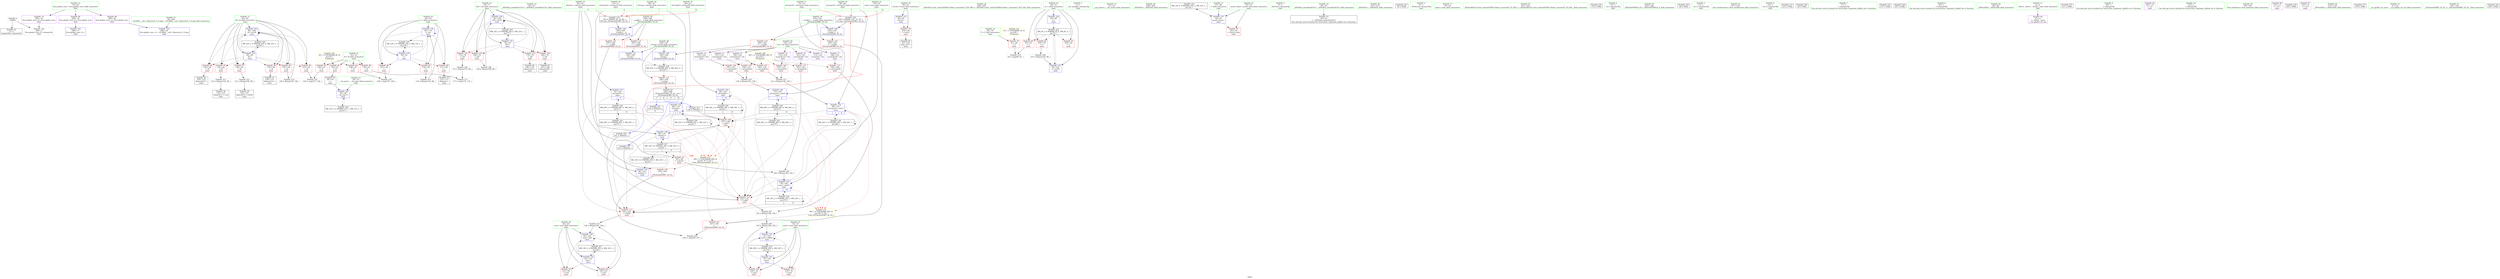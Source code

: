 digraph "SVFG" {
	label="SVFG";

	Node0x561fdb1aeb60 [shape=record,color=grey,label="{NodeID: 0\nNullPtr}"];
	Node0x561fdb1aeb60 -> Node0x561fdb1ce880[style=solid];
	Node0x561fdb1aeb60 -> Node0x561fdb1d3440[style=solid];
	Node0x561fdb1cd5f0 [shape=record,color=red,label="{NodeID: 97\n150\<--64\n\<--i6\nmain\n}"];
	Node0x561fdb1cd5f0 -> Node0x561fdb1d9480[style=solid];
	Node0x561fdb1cb980 [shape=record,color=green,label="{NodeID: 14\n25\<--26\n_ZNSt8ios_base4InitC1Ev\<--_ZNSt8ios_base4InitC1Ev_field_insensitive\n}"];
	Node0x561fdb1ce150 [shape=record,color=red,label="{NodeID: 111\n162\<--161\n\<--call26\nmain\n}"];
	Node0x561fdb1ce150 -> Node0x561fdb1d9600[style=solid];
	Node0x561fdb1cc4e0 [shape=record,color=green,label="{NodeID: 28\n66\<--67\nref.tmp\<--ref.tmp_field_insensitive\nmain\n|{|<s1>7}}"];
	Node0x561fdb1cc4e0 -> Node0x561fdb1d3c90[style=solid];
	Node0x561fdb1cc4e0:s1 -> Node0x561fdb1fe470[style=solid,color=red];
	Node0x561fdb1d8e80 [shape=record,color=grey,label="{NodeID: 208\n195 = Binary(194, 193, )\n}"];
	Node0x561fdb1d8e80 -> Node0x561fdb1d4580[style=solid];
	Node0x561fdb1d3540 [shape=record,color=blue,label="{NodeID: 125\n46\<--83\nretval\<--\nmain\n}"];
	Node0x561fdb1d3540 -> Node0x561fdb1cfe60[style=dashed];
	Node0x561fdb1cd040 [shape=record,color=green,label="{NodeID: 42\n204\<--205\n_ZStlsISt11char_traitsIcEERSt13basic_ostreamIcT_ES5_PKc\<--_ZStlsISt11char_traitsIcEERSt13basic_ostreamIcT_ES5_PKc_field_insensitive\n}"];
	Node0x561fdb1e1210 [shape=record,color=black,label="{NodeID: 222\nMR_6V_3 = PHI(MR_6V_4, MR_6V_2, )\npts\{51 \}\n}"];
	Node0x561fdb1e1210 -> Node0x561fdb1d0000[style=dashed];
	Node0x561fdb1e1210 -> Node0x561fdb1d00d0[style=dashed];
	Node0x561fdb1e1210 -> Node0x561fdb1d01a0[style=dashed];
	Node0x561fdb1e1210 -> Node0x561fdb1d4720[style=dashed];
	Node0x561fdb1d40a0 [shape=record,color=blue,label="{NodeID: 139\n62\<--164\nsum\<--add\nmain\n}"];
	Node0x561fdb1d40a0 -> Node0x561fdb1d09c0[style=dashed];
	Node0x561fdb1d40a0 -> Node0x561fdb1d0a90[style=dashed];
	Node0x561fdb1d40a0 -> Node0x561fdb1d40a0[style=dashed];
	Node0x561fdb1d40a0 -> Node0x561fdb1e2b10[style=dashed];
	Node0x561fdb1cebf0 [shape=record,color=black,label="{NodeID: 56\n134\<--133\nidxprom11\<--sub\nmain\n}"];
	Node0x561fdb1fe470 [shape=record,color=black,label="{NodeID: 319\n244 = PHI(66, 60, 70, 80, )\n0th arg _ZSt3maxIxERKT_S2_S2_ }"];
	Node0x561fdb1fe470 -> Node0x561fdb1d47f0[style=solid];
	Node0x561fdb1e5810 [shape=record,color=black,label="{NodeID: 236\nMR_36V_2 = PHI(MR_36V_3, MR_36V_1, )\npts\{81 \}\n|{|<s4>8}}"];
	Node0x561fdb1e5810 -> Node0x561fdb1cdee0[style=dashed];
	Node0x561fdb1e5810 -> Node0x561fdb1ce150[style=dashed];
	Node0x561fdb1e5810 -> Node0x561fdb1d44b0[style=dashed];
	Node0x561fdb1e5810 -> Node0x561fdb1e5810[style=dashed];
	Node0x561fdb1e5810:s4 -> Node0x561fdb1ec0d0[style=dashed,color=red];
	Node0x561fdb1cf7b0 [shape=record,color=purple,label="{NodeID: 70\n290\<--16\nllvm.global_ctors_2\<--llvm.global_ctors\nGlob }"];
	Node0x561fdb1cf7b0 -> Node0x561fdb1d3440[style=solid];
	Node0x561fdb1d0340 [shape=record,color=red,label="{NodeID: 84\n108\<--52\n\<--N\nmain\n}"];
	Node0x561fdb1d0340 -> Node0x561fdb1d9d80[style=solid];
	Node0x561fdb1b0100 [shape=record,color=green,label="{NodeID: 1\n7\<--1\n__dso_handle\<--dummyObj\nGlob }"];
	Node0x561fdb1cd6c0 [shape=record,color=red,label="{NodeID: 98\n155\<--64\n\<--i6\nmain\n}"];
	Node0x561fdb1cd6c0 -> Node0x561fdb1cee60[style=solid];
	Node0x561fdb1cba50 [shape=record,color=green,label="{NodeID: 15\n31\<--32\n__cxa_atexit\<--__cxa_atexit_field_insensitive\n}"];
	Node0x561fdb1ce220 [shape=record,color=red,label="{NodeID: 112\n182\<--181\n\<--arrayidx36\nmain\n}"];
	Node0x561fdb1ce220 -> Node0x561fdb1d8a00[style=solid];
	Node0x561fdb1cc5b0 [shape=record,color=green,label="{NodeID: 29\n68\<--69\nref.tmp10\<--ref.tmp10_field_insensitive\nmain\n|{|<s1>7}}"];
	Node0x561fdb1cc5b0 -> Node0x561fdb1d3d60[style=solid];
	Node0x561fdb1cc5b0:s1 -> Node0x561fdb1fe8b0[style=solid,color=red];
	Node0x561fdb1d9000 [shape=record,color=grey,label="{NodeID: 209\n199 = Binary(198, 88, )\n}"];
	Node0x561fdb1d9000 -> Node0x561fdb1d4650[style=solid];
	Node0x561fdb1d3610 [shape=record,color=blue,label="{NodeID: 126\n50\<--88\nz\<--\nmain\n}"];
	Node0x561fdb1d3610 -> Node0x561fdb1e1210[style=dashed];
	Node0x561fdb1cd110 [shape=record,color=green,label="{NodeID: 43\n208\<--209\n_ZNSolsEi\<--_ZNSolsEi_field_insensitive\n}"];
	Node0x561fdb1e1710 [shape=record,color=black,label="{NodeID: 223\nMR_10V_2 = PHI(MR_10V_3, MR_10V_1, )\npts\{55 \}\n}"];
	Node0x561fdb1e1710 -> Node0x561fdb1d36e0[style=dashed];
	Node0x561fdb1d4170 [shape=record,color=blue,label="{NodeID: 140\n64\<--168\ni6\<--inc28\nmain\n}"];
	Node0x561fdb1d4170 -> Node0x561fdb1d0b60[style=dashed];
	Node0x561fdb1d4170 -> Node0x561fdb1d0c30[style=dashed];
	Node0x561fdb1d4170 -> Node0x561fdb1cd520[style=dashed];
	Node0x561fdb1d4170 -> Node0x561fdb1cd5f0[style=dashed];
	Node0x561fdb1d4170 -> Node0x561fdb1cd6c0[style=dashed];
	Node0x561fdb1d4170 -> Node0x561fdb1cd790[style=dashed];
	Node0x561fdb1d4170 -> Node0x561fdb1d4170[style=dashed];
	Node0x561fdb1d4170 -> Node0x561fdb1e3010[style=dashed];
	Node0x561fdb1cecc0 [shape=record,color=black,label="{NodeID: 57\n138\<--137\nidxprom13\<--\nmain\n}"];
	Node0x561fdb1fe8b0 [shape=record,color=black,label="{NodeID: 320\n245 = PHI(68, 143, 72, 78, )\n1st arg _ZSt3maxIxERKT_S2_S2_ }"];
	Node0x561fdb1fe8b0 -> Node0x561fdb1d48c0[style=solid];
	Node0x561fdb1e5d10 [shape=record,color=black,label="{NodeID: 237\nMR_16V_4 = PHI(MR_16V_5, MR_16V_3, )\npts\{61 \}\n|{|<s5>8}}"];
	Node0x561fdb1e5d10 -> Node0x561fdb1d08f0[style=dashed];
	Node0x561fdb1e5d10 -> Node0x561fdb1cdee0[style=dashed];
	Node0x561fdb1e5d10 -> Node0x561fdb1ce3c0[style=dashed];
	Node0x561fdb1e5d10 -> Node0x561fdb1d3e30[style=dashed];
	Node0x561fdb1e5d10 -> Node0x561fdb1e2610[style=dashed];
	Node0x561fdb1e5d10:s5 -> Node0x561fdb1ec0d0[style=dashed,color=red];
	Node0x561fdb1cf8b0 [shape=record,color=purple,label="{NodeID: 71\n113\<--102\narrayidx\<--vla\nmain\n}"];
	Node0x561fdb1ead30 [shape=record,color=yellow,style=double,label="{NodeID: 251\n4V_1 = ENCHI(MR_4V_0)\npts\{49 \}\nFun[main]}"];
	Node0x561fdb1ead30 -> Node0x561fdb1cff30[style=dashed];
	Node0x561fdb1d0410 [shape=record,color=red,label="{NodeID: 85\n128\<--52\n\<--N\nmain\n}"];
	Node0x561fdb1d0410 -> Node0x561fdb1da200[style=solid];
	Node0x561fdb1cab30 [shape=record,color=green,label="{NodeID: 2\n8\<--1\n_ZSt3cin\<--dummyObj\nGlob }"];
	Node0x561fdb1cd790 [shape=record,color=red,label="{NodeID: 99\n167\<--64\n\<--i6\nmain\n}"];
	Node0x561fdb1cd790 -> Node0x561fdb1d9780[style=solid];
	Node0x561fdb1cbb20 [shape=record,color=green,label="{NodeID: 16\n30\<--36\n_ZNSt8ios_base4InitD1Ev\<--_ZNSt8ios_base4InitD1Ev_field_insensitive\n}"];
	Node0x561fdb1cbb20 -> Node0x561fdb1ce950[style=solid];
	Node0x561fdb1ce2f0 [shape=record,color=red,label="{NodeID: 113\n189\<--188\n\<--arrayidx39\nmain\n}"];
	Node0x561fdb1ce2f0 -> Node0x561fdb1d8d00[style=solid];
	Node0x561fdb1cc680 [shape=record,color=green,label="{NodeID: 30\n70\<--71\nref.tmp18\<--ref.tmp18_field_insensitive\nmain\n|{|<s1>9}}"];
	Node0x561fdb1cc680 -> Node0x561fdb1d3f00[style=solid];
	Node0x561fdb1cc680:s1 -> Node0x561fdb1fe470[style=solid,color=red];
	Node0x561fdb1d9180 [shape=record,color=grey,label="{NodeID: 210\n119 = Binary(118, 88, )\n}"];
	Node0x561fdb1d9180 -> Node0x561fdb1d3950[style=solid];
	Node0x561fdb1d36e0 [shape=record,color=blue,label="{NodeID: 127\n54\<--97\nsaved_stack\<--\nmain\n}"];
	Node0x561fdb1d36e0 -> Node0x561fdb1d05b0[style=dashed];
	Node0x561fdb1d36e0 -> Node0x561fdb1e1710[style=dashed];
	Node0x561fdb1cd1e0 [shape=record,color=green,label="{NodeID: 44\n214\<--215\n_ZNSolsEx\<--_ZNSolsEx_field_insensitive\n}"];
	Node0x561fdb1e1c10 [shape=record,color=black,label="{NodeID: 224\nMR_12V_2 = PHI(MR_12V_3, MR_12V_1, )\npts\{57 \}\n}"];
	Node0x561fdb1e1c10 -> Node0x561fdb1d37b0[style=dashed];
	Node0x561fdb1d4240 [shape=record,color=blue,label="{NodeID: 141\n74\<--123\nans2\<--\nmain\n}"];
	Node0x561fdb1d4240 -> Node0x561fdb1cd860[style=dashed];
	Node0x561fdb1d4240 -> Node0x561fdb1cd930[style=dashed];
	Node0x561fdb1d4240 -> Node0x561fdb1d4580[style=dashed];
	Node0x561fdb1d4240 -> Node0x561fdb1e4910[style=dashed];
	Node0x561fdb1ced90 [shape=record,color=black,label="{NodeID: 58\n152\<--151\nidxprom21\<--sub20\nmain\n}"];
	Node0x561fdb1fefa0 [shape=record,color=black,label="{NodeID: 321\n84 = PHI()\n}"];
	Node0x561fdb1cf980 [shape=record,color=purple,label="{NodeID: 72\n135\<--102\narrayidx12\<--vla\nmain\n}"];
	Node0x561fdb1cf980 -> Node0x561fdb1cdd40[style=solid];
	Node0x561fdb1d04e0 [shape=record,color=red,label="{NodeID: 86\n176\<--52\n\<--N\nmain\n}"];
	Node0x561fdb1d04e0 -> Node0x561fdb1d9c00[style=solid];
	Node0x561fdb1af030 [shape=record,color=green,label="{NodeID: 3\n9\<--1\n_ZSt4cout\<--dummyObj\nGlob }"];
	Node0x561fdb1cd860 [shape=record,color=red,label="{NodeID: 100\n194\<--74\n\<--ans2\nmain\n}"];
	Node0x561fdb1cd860 -> Node0x561fdb1d8e80[style=solid];
	Node0x561fdb1cbbf0 [shape=record,color=green,label="{NodeID: 17\n43\<--44\nmain\<--main_field_insensitive\n}"];
	Node0x561fdb1ce3c0 [shape=record,color=red,label="{NodeID: 114\n192\<--191\n\<--call41\nmain\n}"];
	Node0x561fdb1ce3c0 -> Node0x561fdb1d8d00[style=solid];
	Node0x561fdb1cc750 [shape=record,color=green,label="{NodeID: 31\n72\<--73\nref.tmp19\<--ref.tmp19_field_insensitive\nmain\n|{|<s1>9}}"];
	Node0x561fdb1cc750 -> Node0x561fdb1d3fd0[style=solid];
	Node0x561fdb1cc750:s1 -> Node0x561fdb1fe8b0[style=solid,color=red];
	Node0x561fdb1d9300 [shape=record,color=grey,label="{NodeID: 211\n133 = Binary(132, 88, )\n}"];
	Node0x561fdb1d9300 -> Node0x561fdb1cebf0[style=solid];
	Node0x561fdb1d37b0 [shape=record,color=blue,label="{NodeID: 128\n56\<--96\n__vla_expr\<--\nmain\n}"];
	Node0x561fdb1d37b0 -> Node0x561fdb1e1c10[style=dashed];
	Node0x561fdb1cd2b0 [shape=record,color=green,label="{NodeID: 45\n221\<--222\n_ZSt4endlIcSt11char_traitsIcEERSt13basic_ostreamIT_T0_ES6_\<--_ZSt4endlIcSt11char_traitsIcEERSt13basic_ostreamIT_T0_ES6__field_insensitive\n}"];
	Node0x561fdb1e2110 [shape=record,color=black,label="{NodeID: 225\nMR_14V_2 = PHI(MR_14V_4, MR_14V_1, )\npts\{59 \}\n}"];
	Node0x561fdb1e2110 -> Node0x561fdb1d3880[style=dashed];
	Node0x561fdb1d4310 [shape=record,color=blue,label="{NodeID: 142\n76\<--83\ni30\<--\nmain\n}"];
	Node0x561fdb1d4310 -> Node0x561fdb1cda00[style=dashed];
	Node0x561fdb1d4310 -> Node0x561fdb1cdad0[style=dashed];
	Node0x561fdb1d4310 -> Node0x561fdb1cdba0[style=dashed];
	Node0x561fdb1d4310 -> Node0x561fdb1cdc70[style=dashed];
	Node0x561fdb1d4310 -> Node0x561fdb1d4650[style=dashed];
	Node0x561fdb1d4310 -> Node0x561fdb1e4e10[style=dashed];
	Node0x561fdb1cee60 [shape=record,color=black,label="{NodeID: 59\n156\<--155\nidxprom23\<--\nmain\n}"];
	Node0x561fdb1ff0a0 [shape=record,color=black,label="{NodeID: 322\n114 = PHI()\n}"];
	Node0x561fdb1cfa50 [shape=record,color=purple,label="{NodeID: 73\n139\<--102\narrayidx14\<--vla\nmain\n}"];
	Node0x561fdb1cfa50 -> Node0x561fdb1cde10[style=solid];
	Node0x561fdb1eaef0 [shape=record,color=yellow,style=double,label="{NodeID: 253\n8V_1 = ENCHI(MR_8V_0)\npts\{53 \}\nFun[main]}"];
	Node0x561fdb1eaef0 -> Node0x561fdb1d0270[style=dashed];
	Node0x561fdb1eaef0 -> Node0x561fdb1d0340[style=dashed];
	Node0x561fdb1eaef0 -> Node0x561fdb1d0410[style=dashed];
	Node0x561fdb1eaef0 -> Node0x561fdb1d04e0[style=dashed];
	Node0x561fdb1d05b0 [shape=record,color=red,label="{NodeID: 87\n225\<--54\n\<--saved_stack\nmain\n}"];
	Node0x561fdb1cb3e0 [shape=record,color=green,label="{NodeID: 4\n10\<--1\n.str\<--dummyObj\nGlob }"];
	Node0x561fdb1cd930 [shape=record,color=red,label="{NodeID: 101\n218\<--74\n\<--ans2\nmain\n}"];
	Node0x561fdb1cbcc0 [shape=record,color=green,label="{NodeID: 18\n46\<--47\nretval\<--retval_field_insensitive\nmain\n}"];
	Node0x561fdb1cbcc0 -> Node0x561fdb1cfe60[style=solid];
	Node0x561fdb1cbcc0 -> Node0x561fdb1d3540[style=solid];
	Node0x561fdb1ce490 [shape=record,color=red,label="{NodeID: 115\n266\<--246\n\<--retval\n_ZSt3maxIxERKT_S2_S2_\n}"];
	Node0x561fdb1ce490 -> Node0x561fdb1cf1a0[style=solid];
	Node0x561fdb1cc820 [shape=record,color=green,label="{NodeID: 32\n74\<--75\nans2\<--ans2_field_insensitive\nmain\n}"];
	Node0x561fdb1cc820 -> Node0x561fdb1cd860[style=solid];
	Node0x561fdb1cc820 -> Node0x561fdb1cd930[style=solid];
	Node0x561fdb1cc820 -> Node0x561fdb1d4240[style=solid];
	Node0x561fdb1cc820 -> Node0x561fdb1d4580[style=solid];
	Node0x561fdb1d9480 [shape=record,color=grey,label="{NodeID: 212\n151 = Binary(150, 88, )\n}"];
	Node0x561fdb1d9480 -> Node0x561fdb1ced90[style=solid];
	Node0x561fdb1d3880 [shape=record,color=blue,label="{NodeID: 129\n58\<--83\ni\<--\nmain\n}"];
	Node0x561fdb1d3880 -> Node0x561fdb1d0680[style=dashed];
	Node0x561fdb1d3880 -> Node0x561fdb1d0750[style=dashed];
	Node0x561fdb1d3880 -> Node0x561fdb1d0820[style=dashed];
	Node0x561fdb1d3880 -> Node0x561fdb1d3950[style=dashed];
	Node0x561fdb1d3880 -> Node0x561fdb1e2110[style=dashed];
	Node0x561fdb1cd380 [shape=record,color=green,label="{NodeID: 46\n223\<--224\n_ZNSolsEPFRSoS_E\<--_ZNSolsEPFRSoS_E_field_insensitive\n}"];
	Node0x561fdb1e2610 [shape=record,color=black,label="{NodeID: 226\nMR_16V_2 = PHI(MR_16V_4, MR_16V_1, )\npts\{61 \}\n}"];
	Node0x561fdb1e2610 -> Node0x561fdb1d3a20[style=dashed];
	Node0x561fdb1d43e0 [shape=record,color=blue,label="{NodeID: 143\n78\<--184\nnext\<--sub37\nmain\n|{|<s3>10}}"];
	Node0x561fdb1d43e0 -> Node0x561fdb1ce3c0[style=dashed];
	Node0x561fdb1d43e0 -> Node0x561fdb1d43e0[style=dashed];
	Node0x561fdb1d43e0 -> Node0x561fdb1e5310[style=dashed];
	Node0x561fdb1d43e0:s3 -> Node0x561fdb1ebff0[style=dashed,color=red];
	Node0x561fdb1cef30 [shape=record,color=black,label="{NodeID: 60\n180\<--179\nidxprom35\<--\nmain\n}"];
	Node0x561fdb1ff1a0 [shape=record,color=black,label="{NodeID: 323\n28 = PHI()\n}"];
	Node0x561fdb1cfb20 [shape=record,color=purple,label="{NodeID: 74\n153\<--102\narrayidx22\<--vla\nmain\n}"];
	Node0x561fdb1cfb20 -> Node0x561fdb1cdfb0[style=solid];
	Node0x561fdb1d0680 [shape=record,color=red,label="{NodeID: 88\n107\<--58\n\<--i\nmain\n}"];
	Node0x561fdb1d0680 -> Node0x561fdb1d9d80[style=solid];
	Node0x561fdb1cb470 [shape=record,color=green,label="{NodeID: 5\n12\<--1\n.str.1\<--dummyObj\nGlob }"];
	Node0x561fdb1ebc40 [shape=record,color=yellow,style=double,label="{NodeID: 268\n38V_1 = ENCHI(MR_38V_0)\npts\{103 \}\nFun[main]}"];
	Node0x561fdb1ebc40 -> Node0x561fdb1cdd40[style=dashed];
	Node0x561fdb1ebc40 -> Node0x561fdb1cde10[style=dashed];
	Node0x561fdb1ebc40 -> Node0x561fdb1cdfb0[style=dashed];
	Node0x561fdb1ebc40 -> Node0x561fdb1ce080[style=dashed];
	Node0x561fdb1ebc40 -> Node0x561fdb1ce220[style=dashed];
	Node0x561fdb1ebc40 -> Node0x561fdb1ce2f0[style=dashed];
	Node0x561fdb1cda00 [shape=record,color=red,label="{NodeID: 102\n174\<--76\n\<--i30\nmain\n}"];
	Node0x561fdb1cda00 -> Node0x561fdb1d1b90[style=solid];
	Node0x561fdb1cbd90 [shape=record,color=green,label="{NodeID: 19\n48\<--49\nT\<--T_field_insensitive\nmain\n}"];
	Node0x561fdb1cbd90 -> Node0x561fdb1cff30[style=solid];
	Node0x561fdb1d2d60 [shape=record,color=red,label="{NodeID: 116\n254\<--248\n\<--__a.addr\n_ZSt3maxIxERKT_S2_S2_\n}"];
	Node0x561fdb1d2d60 -> Node0x561fdb1d30a0[style=solid];
	Node0x561fdb1cc8f0 [shape=record,color=green,label="{NodeID: 33\n76\<--77\ni30\<--i30_field_insensitive\nmain\n}"];
	Node0x561fdb1cc8f0 -> Node0x561fdb1cda00[style=solid];
	Node0x561fdb1cc8f0 -> Node0x561fdb1cdad0[style=solid];
	Node0x561fdb1cc8f0 -> Node0x561fdb1cdba0[style=solid];
	Node0x561fdb1cc8f0 -> Node0x561fdb1cdc70[style=solid];
	Node0x561fdb1cc8f0 -> Node0x561fdb1d4310[style=solid];
	Node0x561fdb1cc8f0 -> Node0x561fdb1d4650[style=solid];
	Node0x561fdb1d9600 [shape=record,color=grey,label="{NodeID: 213\n164 = Binary(163, 162, )\n}"];
	Node0x561fdb1d9600 -> Node0x561fdb1d40a0[style=solid];
	Node0x561fdb1d3950 [shape=record,color=blue,label="{NodeID: 130\n58\<--119\ni\<--inc\nmain\n}"];
	Node0x561fdb1d3950 -> Node0x561fdb1d0680[style=dashed];
	Node0x561fdb1d3950 -> Node0x561fdb1d0750[style=dashed];
	Node0x561fdb1d3950 -> Node0x561fdb1d0820[style=dashed];
	Node0x561fdb1d3950 -> Node0x561fdb1d3950[style=dashed];
	Node0x561fdb1d3950 -> Node0x561fdb1e2110[style=dashed];
	Node0x561fdb1cd450 [shape=record,color=green,label="{NodeID: 47\n227\<--228\nllvm.stackrestore\<--llvm.stackrestore_field_insensitive\n}"];
	Node0x561fdb1e2b10 [shape=record,color=black,label="{NodeID: 227\nMR_18V_2 = PHI(MR_18V_4, MR_18V_1, )\npts\{63 \}\n}"];
	Node0x561fdb1e2b10 -> Node0x561fdb1d3af0[style=dashed];
	Node0x561fdb1d44b0 [shape=record,color=blue,label="{NodeID: 144\n80\<--123\nref.tmp40\<--\nmain\n|{|<s3>10}}"];
	Node0x561fdb1d44b0 -> Node0x561fdb1ce3c0[style=dashed];
	Node0x561fdb1d44b0 -> Node0x561fdb1d44b0[style=dashed];
	Node0x561fdb1d44b0 -> Node0x561fdb1e5810[style=dashed];
	Node0x561fdb1d44b0:s3 -> Node0x561fdb1ec0d0[style=dashed,color=red];
	Node0x561fdb1cf000 [shape=record,color=black,label="{NodeID: 61\n187\<--186\nidxprom38\<--\nmain\n}"];
	Node0x561fdb1ff2a0 [shape=record,color=black,label="{NodeID: 324\n161 = PHI(243, )\n}"];
	Node0x561fdb1ff2a0 -> Node0x561fdb1ce150[style=solid];
	Node0x561fdb1cfbf0 [shape=record,color=purple,label="{NodeID: 75\n157\<--102\narrayidx24\<--vla\nmain\n}"];
	Node0x561fdb1cfbf0 -> Node0x561fdb1ce080[style=solid];
	Node0x561fdb1d0750 [shape=record,color=red,label="{NodeID: 89\n111\<--58\n\<--i\nmain\n}"];
	Node0x561fdb1d0750 -> Node0x561fdb1ceb20[style=solid];
	Node0x561fdb1cb500 [shape=record,color=green,label="{NodeID: 6\n14\<--1\n.str.2\<--dummyObj\nGlob }"];
	Node0x561fdb1cdad0 [shape=record,color=red,label="{NodeID: 103\n179\<--76\n\<--i30\nmain\n}"];
	Node0x561fdb1cdad0 -> Node0x561fdb1cef30[style=solid];
	Node0x561fdb1cbe60 [shape=record,color=green,label="{NodeID: 20\n50\<--51\nz\<--z_field_insensitive\nmain\n}"];
	Node0x561fdb1cbe60 -> Node0x561fdb1d0000[style=solid];
	Node0x561fdb1cbe60 -> Node0x561fdb1d00d0[style=solid];
	Node0x561fdb1cbe60 -> Node0x561fdb1d01a0[style=solid];
	Node0x561fdb1cbe60 -> Node0x561fdb1d3610[style=solid];
	Node0x561fdb1cbe60 -> Node0x561fdb1d4720[style=solid];
	Node0x561fdb1d2e30 [shape=record,color=red,label="{NodeID: 117\n263\<--248\n\<--__a.addr\n_ZSt3maxIxERKT_S2_S2_\n}"];
	Node0x561fdb1d2e30 -> Node0x561fdb1d4a60[style=solid];
	Node0x561fdb1cc9c0 [shape=record,color=green,label="{NodeID: 34\n78\<--79\nnext\<--next_field_insensitive\nmain\n|{|<s1>10}}"];
	Node0x561fdb1cc9c0 -> Node0x561fdb1d43e0[style=solid];
	Node0x561fdb1cc9c0:s1 -> Node0x561fdb1fe8b0[style=solid,color=red];
	Node0x561fdb1d9780 [shape=record,color=grey,label="{NodeID: 214\n168 = Binary(167, 88, )\n}"];
	Node0x561fdb1d9780 -> Node0x561fdb1d4170[style=solid];
	Node0x561fdb1d3a20 [shape=record,color=blue,label="{NodeID: 131\n60\<--123\nvelocity\<--\nmain\n}"];
	Node0x561fdb1d3a20 -> Node0x561fdb1e5d10[style=dashed];
	Node0x561fdb1ce540 [shape=record,color=green,label="{NodeID: 48\n246\<--247\nretval\<--retval_field_insensitive\n_ZSt3maxIxERKT_S2_S2_\n}"];
	Node0x561fdb1ce540 -> Node0x561fdb1ce490[style=solid];
	Node0x561fdb1ce540 -> Node0x561fdb1d4990[style=solid];
	Node0x561fdb1ce540 -> Node0x561fdb1d4a60[style=solid];
	Node0x561fdaf35500 [shape=record,color=black,label="{NodeID: 311\n213 = PHI()\n}"];
	Node0x561fdb1e3010 [shape=record,color=black,label="{NodeID: 228\nMR_20V_2 = PHI(MR_20V_4, MR_20V_1, )\npts\{65 \}\n}"];
	Node0x561fdb1e3010 -> Node0x561fdb1d3bc0[style=dashed];
	Node0x561fdb1d4580 [shape=record,color=blue,label="{NodeID: 145\n74\<--195\nans2\<--add43\nmain\n}"];
	Node0x561fdb1d4580 -> Node0x561fdb1cd860[style=dashed];
	Node0x561fdb1d4580 -> Node0x561fdb1cd930[style=dashed];
	Node0x561fdb1d4580 -> Node0x561fdb1d4580[style=dashed];
	Node0x561fdb1d4580 -> Node0x561fdb1e4910[style=dashed];
	Node0x561fdb1cf0d0 [shape=record,color=black,label="{NodeID: 62\n45\<--234\nmain_ret\<--\nmain\n}"];
	Node0x561fdb1ff4d0 [shape=record,color=black,label="{NodeID: 325\n94 = PHI()\n}"];
	Node0x561fdb1e7610 [shape=record,color=black,label="{NodeID: 242\nMR_26V_3 = PHI(MR_26V_4, MR_26V_2, )\npts\{71 \}\n|{|<s4>8}}"];
	Node0x561fdb1e7610 -> Node0x561fdb1cdee0[style=dashed];
	Node0x561fdb1e7610 -> Node0x561fdb1ce3c0[style=dashed];
	Node0x561fdb1e7610 -> Node0x561fdb1d3f00[style=dashed];
	Node0x561fdb1e7610 -> Node0x561fdb1e3f10[style=dashed];
	Node0x561fdb1e7610:s4 -> Node0x561fdb1ec0d0[style=dashed,color=red];
	Node0x561fdb1cfcc0 [shape=record,color=purple,label="{NodeID: 76\n181\<--102\narrayidx36\<--vla\nmain\n}"];
	Node0x561fdb1cfcc0 -> Node0x561fdb1ce220[style=solid];
	Node0x561fdb1d0820 [shape=record,color=red,label="{NodeID: 90\n118\<--58\n\<--i\nmain\n}"];
	Node0x561fdb1d0820 -> Node0x561fdb1d9180[style=solid];
	Node0x561fdb1cb590 [shape=record,color=green,label="{NodeID: 7\n17\<--1\n\<--dummyObj\nCan only get source location for instruction, argument, global var or function.}"];
	Node0x561fdb1cdba0 [shape=record,color=red,label="{NodeID: 104\n186\<--76\n\<--i30\nmain\n}"];
	Node0x561fdb1cdba0 -> Node0x561fdb1cf000[style=solid];
	Node0x561fdb1cbf30 [shape=record,color=green,label="{NodeID: 21\n52\<--53\nN\<--N_field_insensitive\nmain\n}"];
	Node0x561fdb1cbf30 -> Node0x561fdb1d0270[style=solid];
	Node0x561fdb1cbf30 -> Node0x561fdb1d0340[style=solid];
	Node0x561fdb1cbf30 -> Node0x561fdb1d0410[style=solid];
	Node0x561fdb1cbf30 -> Node0x561fdb1d04e0[style=solid];
	Node0x561fdb1d2f00 [shape=record,color=red,label="{NodeID: 118\n256\<--250\n\<--__b.addr\n_ZSt3maxIxERKT_S2_S2_\n}"];
	Node0x561fdb1d2f00 -> Node0x561fdb1d3170[style=solid];
	Node0x561fdb1cca90 [shape=record,color=green,label="{NodeID: 35\n80\<--81\nref.tmp40\<--ref.tmp40_field_insensitive\nmain\n|{|<s1>10}}"];
	Node0x561fdb1cca90 -> Node0x561fdb1d44b0[style=solid];
	Node0x561fdb1cca90:s1 -> Node0x561fdb1fe470[style=solid,color=red];
	Node0x561fdb1d9900 [shape=record,color=grey,label="{NodeID: 215\n141 = Binary(136, 140, )\n}"];
	Node0x561fdb1d9900 -> Node0x561fdb1d3d60[style=solid];
	Node0x561fdb1d3af0 [shape=record,color=blue,label="{NodeID: 132\n62\<--123\nsum\<--\nmain\n}"];
	Node0x561fdb1d3af0 -> Node0x561fdb1d09c0[style=dashed];
	Node0x561fdb1d3af0 -> Node0x561fdb1d0a90[style=dashed];
	Node0x561fdb1d3af0 -> Node0x561fdb1d40a0[style=dashed];
	Node0x561fdb1d3af0 -> Node0x561fdb1e2b10[style=dashed];
	Node0x561fdb1ce610 [shape=record,color=green,label="{NodeID: 49\n248\<--249\n__a.addr\<--__a.addr_field_insensitive\n_ZSt3maxIxERKT_S2_S2_\n}"];
	Node0x561fdb1ce610 -> Node0x561fdb1d2d60[style=solid];
	Node0x561fdb1ce610 -> Node0x561fdb1d2e30[style=solid];
	Node0x561fdb1ce610 -> Node0x561fdb1d47f0[style=solid];
	Node0x561fdb1fdd30 [shape=record,color=black,label="{NodeID: 312\n217 = PHI()\n}"];
	Node0x561fdb1e3510 [shape=record,color=black,label="{NodeID: 229\nMR_22V_2 = PHI(MR_22V_3, MR_22V_1, )\npts\{67 \}\n}"];
	Node0x561fdb1e3510 -> Node0x561fdb1ce3c0[style=dashed];
	Node0x561fdb1e3510 -> Node0x561fdb1d3c90[style=dashed];
	Node0x561fdb1e3510 -> Node0x561fdb1e3510[style=dashed];
	Node0x561fdb1d4650 [shape=record,color=blue,label="{NodeID: 146\n76\<--199\ni30\<--inc45\nmain\n}"];
	Node0x561fdb1d4650 -> Node0x561fdb1cda00[style=dashed];
	Node0x561fdb1d4650 -> Node0x561fdb1cdad0[style=dashed];
	Node0x561fdb1d4650 -> Node0x561fdb1cdba0[style=dashed];
	Node0x561fdb1d4650 -> Node0x561fdb1cdc70[style=dashed];
	Node0x561fdb1d4650 -> Node0x561fdb1d4650[style=dashed];
	Node0x561fdb1d4650 -> Node0x561fdb1e4e10[style=dashed];
	Node0x561fdb1cf1a0 [shape=record,color=black,label="{NodeID: 63\n243\<--266\n_ZSt3maxIxERKT_S2_S2__ret\<--\n_ZSt3maxIxERKT_S2_S2_\n|{<s0>7|<s1>8|<s2>9|<s3>10}}"];
	Node0x561fdb1cf1a0:s0 -> Node0x561fdb1fde30[style=solid,color=blue];
	Node0x561fdb1cf1a0:s1 -> Node0x561fdb1fdfc0[style=solid,color=blue];
	Node0x561fdb1cf1a0:s2 -> Node0x561fdb1ff2a0[style=solid,color=blue];
	Node0x561fdb1cf1a0:s3 -> Node0x561fdb1fe0c0[style=solid,color=blue];
	Node0x561fdb1ff5a0 [shape=record,color=black,label="{NodeID: 326\n207 = PHI()\n}"];
	Node0x561fdb1e8320 [shape=record,color=black,label="{NodeID: 243\nMR_28V_3 = PHI(MR_28V_4, MR_28V_2, )\npts\{73 \}\n|{|<s4>8}}"];
	Node0x561fdb1e8320 -> Node0x561fdb1cdee0[style=dashed];
	Node0x561fdb1e8320 -> Node0x561fdb1ce3c0[style=dashed];
	Node0x561fdb1e8320 -> Node0x561fdb1d3fd0[style=dashed];
	Node0x561fdb1e8320 -> Node0x561fdb1e4410[style=dashed];
	Node0x561fdb1e8320:s4 -> Node0x561fdb1ebff0[style=dashed,color=red];
	Node0x561fdb1cfd90 [shape=record,color=purple,label="{NodeID: 77\n188\<--102\narrayidx39\<--vla\nmain\n}"];
	Node0x561fdb1cfd90 -> Node0x561fdb1ce2f0[style=solid];
	Node0x561fdb1d08f0 [shape=record,color=red,label="{NodeID: 91\n183\<--60\n\<--velocity\nmain\n}"];
	Node0x561fdb1d08f0 -> Node0x561fdb1d8a00[style=solid];
	Node0x561fdb1cb620 [shape=record,color=green,label="{NodeID: 8\n83\<--1\n\<--dummyObj\nCan only get source location for instruction, argument, global var or function.}"];
	Node0x561fdb1cdc70 [shape=record,color=red,label="{NodeID: 105\n198\<--76\n\<--i30\nmain\n}"];
	Node0x561fdb1cdc70 -> Node0x561fdb1d9000[style=solid];
	Node0x561fdb1cc000 [shape=record,color=green,label="{NodeID: 22\n54\<--55\nsaved_stack\<--saved_stack_field_insensitive\nmain\n}"];
	Node0x561fdb1cc000 -> Node0x561fdb1d05b0[style=solid];
	Node0x561fdb1cc000 -> Node0x561fdb1d36e0[style=solid];
	Node0x561fdb1d2fd0 [shape=record,color=red,label="{NodeID: 119\n260\<--250\n\<--__b.addr\n_ZSt3maxIxERKT_S2_S2_\n}"];
	Node0x561fdb1d2fd0 -> Node0x561fdb1d4990[style=solid];
	Node0x561fdb1ccb60 [shape=record,color=green,label="{NodeID: 36\n85\<--86\n_ZNSirsERi\<--_ZNSirsERi_field_insensitive\n}"];
	Node0x561fdb1d9a80 [shape=record,color=grey,label="{NodeID: 216\n159 = Binary(154, 158, )\n}"];
	Node0x561fdb1d9a80 -> Node0x561fdb1d3fd0[style=solid];
	Node0x561fdb1d3bc0 [shape=record,color=blue,label="{NodeID: 133\n64\<--88\ni6\<--\nmain\n}"];
	Node0x561fdb1d3bc0 -> Node0x561fdb1d0b60[style=dashed];
	Node0x561fdb1d3bc0 -> Node0x561fdb1d0c30[style=dashed];
	Node0x561fdb1d3bc0 -> Node0x561fdb1cd520[style=dashed];
	Node0x561fdb1d3bc0 -> Node0x561fdb1cd5f0[style=dashed];
	Node0x561fdb1d3bc0 -> Node0x561fdb1cd6c0[style=dashed];
	Node0x561fdb1d3bc0 -> Node0x561fdb1cd790[style=dashed];
	Node0x561fdb1d3bc0 -> Node0x561fdb1d4170[style=dashed];
	Node0x561fdb1d3bc0 -> Node0x561fdb1e3010[style=dashed];
	Node0x561fdb1ce6e0 [shape=record,color=green,label="{NodeID: 50\n250\<--251\n__b.addr\<--__b.addr_field_insensitive\n_ZSt3maxIxERKT_S2_S2_\n}"];
	Node0x561fdb1ce6e0 -> Node0x561fdb1d2f00[style=solid];
	Node0x561fdb1ce6e0 -> Node0x561fdb1d2fd0[style=solid];
	Node0x561fdb1ce6e0 -> Node0x561fdb1d48c0[style=solid];
	Node0x561fdb1fde30 [shape=record,color=black,label="{NodeID: 313\n143 = PHI(243, )\n|{<s0>8}}"];
	Node0x561fdb1fde30:s0 -> Node0x561fdb1fe8b0[style=solid,color=red];
	Node0x561fdb1e3a10 [shape=record,color=black,label="{NodeID: 230\nMR_24V_2 = PHI(MR_24V_3, MR_24V_1, )\npts\{69 \}\n}"];
	Node0x561fdb1e3a10 -> Node0x561fdb1ce3c0[style=dashed];
	Node0x561fdb1e3a10 -> Node0x561fdb1d3d60[style=dashed];
	Node0x561fdb1e3a10 -> Node0x561fdb1e3a10[style=dashed];
	Node0x561fdb1d4720 [shape=record,color=blue,label="{NodeID: 147\n50\<--231\nz\<--inc55\nmain\n}"];
	Node0x561fdb1d4720 -> Node0x561fdb1e1210[style=dashed];
	Node0x561fdb1cf270 [shape=record,color=purple,label="{NodeID: 64\n27\<--4\n\<--_ZStL8__ioinit\n__cxx_global_var_init\n}"];
	Node0x561fdb1ff670 [shape=record,color=black,label="{NodeID: 327\n211 = PHI()\n}"];
	Node0x561fdb1cfe60 [shape=record,color=red,label="{NodeID: 78\n234\<--46\n\<--retval\nmain\n}"];
	Node0x561fdb1cfe60 -> Node0x561fdb1cf0d0[style=solid];
	Node0x561fdb1d09c0 [shape=record,color=red,label="{NodeID: 92\n163\<--62\n\<--sum\nmain\n}"];
	Node0x561fdb1d09c0 -> Node0x561fdb1d9600[style=solid];
	Node0x561fdb1cb6b0 [shape=record,color=green,label="{NodeID: 9\n88\<--1\n\<--dummyObj\nCan only get source location for instruction, argument, global var or function.}"];
	Node0x561fdb1ebff0 [shape=record,color=yellow,style=double,label="{NodeID: 272\n46V_1 = ENCHI(MR_46V_0)\npts\{69 73 79 \}\nFun[_ZSt3maxIxERKT_S2_S2_]}"];
	Node0x561fdb1ebff0 -> Node0x561fdb1d3170[style=dashed];
	Node0x561fdb1cdd40 [shape=record,color=red,label="{NodeID: 106\n136\<--135\n\<--arrayidx12\nmain\n}"];
	Node0x561fdb1cdd40 -> Node0x561fdb1d9900[style=solid];
	Node0x561fdb1cc0d0 [shape=record,color=green,label="{NodeID: 23\n56\<--57\n__vla_expr\<--__vla_expr_field_insensitive\nmain\n}"];
	Node0x561fdb1cc0d0 -> Node0x561fdb1d37b0[style=solid];
	Node0x561fdb1d30a0 [shape=record,color=red,label="{NodeID: 120\n255\<--254\n\<--\n_ZSt3maxIxERKT_S2_S2_\n}"];
	Node0x561fdb1d30a0 -> Node0x561fdb1da080[style=solid];
	Node0x561fdb1ccc30 [shape=record,color=green,label="{NodeID: 37\n97\<--98\n\<--field_insensitive\nmain\n}"];
	Node0x561fdb1ccc30 -> Node0x561fdb1d36e0[style=solid];
	Node0x561fdb1d9c00 [shape=record,color=grey,label="{NodeID: 217\n177 = cmp(175, 176, )\n}"];
	Node0x561fdb1d3c90 [shape=record,color=blue,label="{NodeID: 134\n66\<--123\nref.tmp\<--\nmain\n|{|<s5>7|<s6>8}}"];
	Node0x561fdb1d3c90 -> Node0x561fdb1cdee0[style=dashed];
	Node0x561fdb1d3c90 -> Node0x561fdb1ce150[style=dashed];
	Node0x561fdb1d3c90 -> Node0x561fdb1ce3c0[style=dashed];
	Node0x561fdb1d3c90 -> Node0x561fdb1d3c90[style=dashed];
	Node0x561fdb1d3c90 -> Node0x561fdb1e3510[style=dashed];
	Node0x561fdb1d3c90:s5 -> Node0x561fdb1ec0d0[style=dashed,color=red];
	Node0x561fdb1d3c90:s6 -> Node0x561fdb1ec0d0[style=dashed,color=red];
	Node0x561fdb1ce7b0 [shape=record,color=green,label="{NodeID: 51\n18\<--284\n_GLOBAL__sub_I_MauricioC_0_0.cpp\<--_GLOBAL__sub_I_MauricioC_0_0.cpp_field_insensitive\n}"];
	Node0x561fdb1ce7b0 -> Node0x561fdb1d3340[style=solid];
	Node0x561fdb1fdfc0 [shape=record,color=black,label="{NodeID: 314\n146 = PHI(243, )\n}"];
	Node0x561fdb1fdfc0 -> Node0x561fdb1cdee0[style=solid];
	Node0x561fdb1e3f10 [shape=record,color=black,label="{NodeID: 231\nMR_26V_2 = PHI(MR_26V_3, MR_26V_1, )\npts\{71 \}\n}"];
	Node0x561fdb1e3f10 -> Node0x561fdb1e7610[style=dashed];
	Node0x561fdb1d47f0 [shape=record,color=blue,label="{NodeID: 148\n248\<--244\n__a.addr\<--__a\n_ZSt3maxIxERKT_S2_S2_\n}"];
	Node0x561fdb1d47f0 -> Node0x561fdb1d2d60[style=dashed];
	Node0x561fdb1d47f0 -> Node0x561fdb1d2e30[style=dashed];
	Node0x561fdb1cf340 [shape=record,color=purple,label="{NodeID: 65\n202\<--10\n\<--.str\nmain\n}"];
	Node0x561fdb1cff30 [shape=record,color=red,label="{NodeID: 79\n91\<--48\n\<--T\nmain\n}"];
	Node0x561fdb1cff30 -> Node0x561fdb1d9f00[style=solid];
	Node0x561fdb1d0a90 [shape=record,color=red,label="{NodeID: 93\n212\<--62\n\<--sum\nmain\n}"];
	Node0x561fdb1cb740 [shape=record,color=green,label="{NodeID: 10\n123\<--1\n\<--dummyObj\nCan only get source location for instruction, argument, global var or function.}"];
	Node0x561fdb1ec0d0 [shape=record,color=yellow,style=double,label="{NodeID: 273\n48V_1 = ENCHI(MR_48V_0)\npts\{61 67 71 81 \}\nFun[_ZSt3maxIxERKT_S2_S2_]}"];
	Node0x561fdb1ec0d0 -> Node0x561fdb1d30a0[style=dashed];
	Node0x561fdb1ec0d0 -> Node0x561fdb1d3170[style=dashed];
	Node0x561fdb1cde10 [shape=record,color=red,label="{NodeID: 107\n140\<--139\n\<--arrayidx14\nmain\n}"];
	Node0x561fdb1cde10 -> Node0x561fdb1d9900[style=solid];
	Node0x561fdb1cc1a0 [shape=record,color=green,label="{NodeID: 24\n58\<--59\ni\<--i_field_insensitive\nmain\n}"];
	Node0x561fdb1cc1a0 -> Node0x561fdb1d0680[style=solid];
	Node0x561fdb1cc1a0 -> Node0x561fdb1d0750[style=solid];
	Node0x561fdb1cc1a0 -> Node0x561fdb1d0820[style=solid];
	Node0x561fdb1cc1a0 -> Node0x561fdb1d3880[style=solid];
	Node0x561fdb1cc1a0 -> Node0x561fdb1d3950[style=solid];
	Node0x561fdb1d1b90 [shape=record,color=grey,label="{NodeID: 204\n175 = Binary(174, 88, )\n}"];
	Node0x561fdb1d1b90 -> Node0x561fdb1d9c00[style=solid];
	Node0x561fdb1d3170 [shape=record,color=red,label="{NodeID: 121\n257\<--256\n\<--\n_ZSt3maxIxERKT_S2_S2_\n}"];
	Node0x561fdb1d3170 -> Node0x561fdb1da080[style=solid];
	Node0x561fdb1ccd00 [shape=record,color=green,label="{NodeID: 38\n99\<--100\nllvm.stacksave\<--llvm.stacksave_field_insensitive\n}"];
	Node0x561fdb1d9d80 [shape=record,color=grey,label="{NodeID: 218\n109 = cmp(107, 108, )\n}"];
	Node0x561fdb1d3d60 [shape=record,color=blue,label="{NodeID: 135\n68\<--141\nref.tmp10\<--sub15\nmain\n|{|<s5>7|<s6>8}}"];
	Node0x561fdb1d3d60 -> Node0x561fdb1cdee0[style=dashed];
	Node0x561fdb1d3d60 -> Node0x561fdb1ce150[style=dashed];
	Node0x561fdb1d3d60 -> Node0x561fdb1ce3c0[style=dashed];
	Node0x561fdb1d3d60 -> Node0x561fdb1d3d60[style=dashed];
	Node0x561fdb1d3d60 -> Node0x561fdb1e3a10[style=dashed];
	Node0x561fdb1d3d60:s5 -> Node0x561fdb1ebff0[style=dashed,color=red];
	Node0x561fdb1d3d60:s6 -> Node0x561fdb1ebff0[style=dashed,color=red];
	Node0x561fdb1ce880 [shape=record,color=black,label="{NodeID: 52\n2\<--3\ndummyVal\<--dummyVal\n}"];
	Node0x561fdb1fe0c0 [shape=record,color=black,label="{NodeID: 315\n191 = PHI(243, )\n}"];
	Node0x561fdb1fe0c0 -> Node0x561fdb1ce3c0[style=solid];
	Node0x561fdb1e4410 [shape=record,color=black,label="{NodeID: 232\nMR_28V_2 = PHI(MR_28V_3, MR_28V_1, )\npts\{73 \}\n}"];
	Node0x561fdb1e4410 -> Node0x561fdb1e8320[style=dashed];
	Node0x561fdb1d48c0 [shape=record,color=blue,label="{NodeID: 149\n250\<--245\n__b.addr\<--__b\n_ZSt3maxIxERKT_S2_S2_\n}"];
	Node0x561fdb1d48c0 -> Node0x561fdb1d2f00[style=dashed];
	Node0x561fdb1d48c0 -> Node0x561fdb1d2fd0[style=dashed];
	Node0x561fdb1cf410 [shape=record,color=purple,label="{NodeID: 66\n210\<--12\n\<--.str.1\nmain\n}"];
	Node0x561fdb1d0000 [shape=record,color=red,label="{NodeID: 80\n90\<--50\n\<--z\nmain\n}"];
	Node0x561fdb1d0000 -> Node0x561fdb1d9f00[style=solid];
	Node0x561fdb1d0b60 [shape=record,color=red,label="{NodeID: 94\n127\<--64\n\<--i6\nmain\n}"];
	Node0x561fdb1d0b60 -> Node0x561fdb1da200[style=solid];
	Node0x561fdb1cb7d0 [shape=record,color=green,label="{NodeID: 11\n4\<--6\n_ZStL8__ioinit\<--_ZStL8__ioinit_field_insensitive\nGlob }"];
	Node0x561fdb1cb7d0 -> Node0x561fdb1cf270[style=solid];
	Node0x561fdb1cdee0 [shape=record,color=red,label="{NodeID: 108\n147\<--146\n\<--call17\nmain\n}"];
	Node0x561fdb1cdee0 -> Node0x561fdb1d3e30[style=solid];
	Node0x561fdb1cc270 [shape=record,color=green,label="{NodeID: 25\n60\<--61\nvelocity\<--velocity_field_insensitive\nmain\n|{|<s3>8}}"];
	Node0x561fdb1cc270 -> Node0x561fdb1d08f0[style=solid];
	Node0x561fdb1cc270 -> Node0x561fdb1d3a20[style=solid];
	Node0x561fdb1cc270 -> Node0x561fdb1d3e30[style=solid];
	Node0x561fdb1cc270:s3 -> Node0x561fdb1fe470[style=solid,color=red];
	Node0x561fdb1d8a00 [shape=record,color=grey,label="{NodeID: 205\n184 = Binary(182, 183, )\n}"];
	Node0x561fdb1d8a00 -> Node0x561fdb1d43e0[style=solid];
	Node0x561fdb1d3240 [shape=record,color=blue,label="{NodeID: 122\n288\<--17\nllvm.global_ctors_0\<--\nGlob }"];
	Node0x561fdb1ccdd0 [shape=record,color=green,label="{NodeID: 39\n102\<--103\nvla\<--vla_field_insensitive\nmain\n}"];
	Node0x561fdb1ccdd0 -> Node0x561fdb1cf8b0[style=solid];
	Node0x561fdb1ccdd0 -> Node0x561fdb1cf980[style=solid];
	Node0x561fdb1ccdd0 -> Node0x561fdb1cfa50[style=solid];
	Node0x561fdb1ccdd0 -> Node0x561fdb1cfb20[style=solid];
	Node0x561fdb1ccdd0 -> Node0x561fdb1cfbf0[style=solid];
	Node0x561fdb1ccdd0 -> Node0x561fdb1cfcc0[style=solid];
	Node0x561fdb1ccdd0 -> Node0x561fdb1cfd90[style=solid];
	Node0x561fdb1d9f00 [shape=record,color=grey,label="{NodeID: 219\n92 = cmp(90, 91, )\n}"];
	Node0x561fdb1d3e30 [shape=record,color=blue,label="{NodeID: 136\n60\<--147\nvelocity\<--\nmain\n}"];
	Node0x561fdb1d3e30 -> Node0x561fdb1ce150[style=dashed];
	Node0x561fdb1d3e30 -> Node0x561fdb1e5d10[style=dashed];
	Node0x561fdb1ce950 [shape=record,color=black,label="{NodeID: 53\n29\<--30\n\<--_ZNSt8ios_base4InitD1Ev\nCan only get source location for instruction, argument, global var or function.}"];
	Node0x561fdb1fe200 [shape=record,color=black,label="{NodeID: 316\n203 = PHI()\n}"];
	Node0x561fdb1e4910 [shape=record,color=black,label="{NodeID: 233\nMR_30V_2 = PHI(MR_30V_4, MR_30V_1, )\npts\{75 \}\n}"];
	Node0x561fdb1e4910 -> Node0x561fdb1d4240[style=dashed];
	Node0x561fdb1d4990 [shape=record,color=blue,label="{NodeID: 150\n246\<--260\nretval\<--\n_ZSt3maxIxERKT_S2_S2_\n}"];
	Node0x561fdb1d4990 -> Node0x561fdb1e9810[style=dashed];
	Node0x561fdb1cf4e0 [shape=record,color=purple,label="{NodeID: 67\n216\<--14\n\<--.str.2\nmain\n}"];
	Node0x561fdb1d00d0 [shape=record,color=red,label="{NodeID: 81\n206\<--50\n\<--z\nmain\n}"];
	Node0x561fdb1d0c30 [shape=record,color=red,label="{NodeID: 95\n132\<--64\n\<--i6\nmain\n}"];
	Node0x561fdb1d0c30 -> Node0x561fdb1d9300[style=solid];
	Node0x561fdb1cb860 [shape=record,color=green,label="{NodeID: 12\n16\<--20\nllvm.global_ctors\<--llvm.global_ctors_field_insensitive\nGlob }"];
	Node0x561fdb1cb860 -> Node0x561fdb1cf5b0[style=solid];
	Node0x561fdb1cb860 -> Node0x561fdb1cf6b0[style=solid];
	Node0x561fdb1cb860 -> Node0x561fdb1cf7b0[style=solid];
	Node0x561fdb1cdfb0 [shape=record,color=red,label="{NodeID: 109\n154\<--153\n\<--arrayidx22\nmain\n}"];
	Node0x561fdb1cdfb0 -> Node0x561fdb1d9a80[style=solid];
	Node0x561fdb1cc340 [shape=record,color=green,label="{NodeID: 26\n62\<--63\nsum\<--sum_field_insensitive\nmain\n}"];
	Node0x561fdb1cc340 -> Node0x561fdb1d09c0[style=solid];
	Node0x561fdb1cc340 -> Node0x561fdb1d0a90[style=solid];
	Node0x561fdb1cc340 -> Node0x561fdb1d3af0[style=solid];
	Node0x561fdb1cc340 -> Node0x561fdb1d40a0[style=solid];
	Node0x561fdb1d8b80 [shape=record,color=grey,label="{NodeID: 206\n231 = Binary(230, 88, )\n}"];
	Node0x561fdb1d8b80 -> Node0x561fdb1d4720[style=solid];
	Node0x561fdb1d3340 [shape=record,color=blue,label="{NodeID: 123\n289\<--18\nllvm.global_ctors_1\<--_GLOBAL__sub_I_MauricioC_0_0.cpp\nGlob }"];
	Node0x561fdb1ccea0 [shape=record,color=green,label="{NodeID: 40\n115\<--116\n_ZNSirsERx\<--_ZNSirsERx_field_insensitive\n}"];
	Node0x561fdb1da080 [shape=record,color=grey,label="{NodeID: 220\n258 = cmp(255, 257, )\n}"];
	Node0x561fdb1d3f00 [shape=record,color=blue,label="{NodeID: 137\n70\<--123\nref.tmp18\<--\nmain\n|{|<s2>9}}"];
	Node0x561fdb1d3f00 -> Node0x561fdb1ce150[style=dashed];
	Node0x561fdb1d3f00 -> Node0x561fdb1e7610[style=dashed];
	Node0x561fdb1d3f00:s2 -> Node0x561fdb1ec0d0[style=dashed,color=red];
	Node0x561fdb1cea50 [shape=record,color=black,label="{NodeID: 54\n96\<--95\n\<--\nmain\n}"];
	Node0x561fdb1cea50 -> Node0x561fdb1d37b0[style=solid];
	Node0x561fdb1fe2d0 [shape=record,color=black,label="{NodeID: 317\n219 = PHI()\n}"];
	Node0x561fdb1e4e10 [shape=record,color=black,label="{NodeID: 234\nMR_32V_2 = PHI(MR_32V_4, MR_32V_1, )\npts\{77 \}\n}"];
	Node0x561fdb1e4e10 -> Node0x561fdb1d4310[style=dashed];
	Node0x561fdb1d4a60 [shape=record,color=blue,label="{NodeID: 151\n246\<--263\nretval\<--\n_ZSt3maxIxERKT_S2_S2_\n}"];
	Node0x561fdb1d4a60 -> Node0x561fdb1e9810[style=dashed];
	Node0x561fdb1cf5b0 [shape=record,color=purple,label="{NodeID: 68\n288\<--16\nllvm.global_ctors_0\<--llvm.global_ctors\nGlob }"];
	Node0x561fdb1cf5b0 -> Node0x561fdb1d3240[style=solid];
	Node0x561fdb1e9810 [shape=record,color=black,label="{NodeID: 248\nMR_40V_3 = PHI(MR_40V_4, MR_40V_2, )\npts\{247 \}\n}"];
	Node0x561fdb1e9810 -> Node0x561fdb1ce490[style=dashed];
	Node0x561fdb1d01a0 [shape=record,color=red,label="{NodeID: 82\n230\<--50\n\<--z\nmain\n}"];
	Node0x561fdb1d01a0 -> Node0x561fdb1d8b80[style=solid];
	Node0x561fdb1cd520 [shape=record,color=red,label="{NodeID: 96\n137\<--64\n\<--i6\nmain\n}"];
	Node0x561fdb1cd520 -> Node0x561fdb1cecc0[style=solid];
	Node0x561fdb1cb8f0 [shape=record,color=green,label="{NodeID: 13\n21\<--22\n__cxx_global_var_init\<--__cxx_global_var_init_field_insensitive\n}"];
	Node0x561fdb1ce080 [shape=record,color=red,label="{NodeID: 110\n158\<--157\n\<--arrayidx24\nmain\n}"];
	Node0x561fdb1ce080 -> Node0x561fdb1d9a80[style=solid];
	Node0x561fdb1cc410 [shape=record,color=green,label="{NodeID: 27\n64\<--65\ni6\<--i6_field_insensitive\nmain\n}"];
	Node0x561fdb1cc410 -> Node0x561fdb1d0b60[style=solid];
	Node0x561fdb1cc410 -> Node0x561fdb1d0c30[style=solid];
	Node0x561fdb1cc410 -> Node0x561fdb1cd520[style=solid];
	Node0x561fdb1cc410 -> Node0x561fdb1cd5f0[style=solid];
	Node0x561fdb1cc410 -> Node0x561fdb1cd6c0[style=solid];
	Node0x561fdb1cc410 -> Node0x561fdb1cd790[style=solid];
	Node0x561fdb1cc410 -> Node0x561fdb1d3bc0[style=solid];
	Node0x561fdb1cc410 -> Node0x561fdb1d4170[style=solid];
	Node0x561fdb1d8d00 [shape=record,color=grey,label="{NodeID: 207\n193 = Binary(189, 192, )\n}"];
	Node0x561fdb1d8d00 -> Node0x561fdb1d8e80[style=solid];
	Node0x561fdb1d3440 [shape=record,color=blue, style = dotted,label="{NodeID: 124\n290\<--3\nllvm.global_ctors_2\<--dummyVal\nGlob }"];
	Node0x561fdb1ccf70 [shape=record,color=green,label="{NodeID: 41\n144\<--145\n_ZSt3maxIxERKT_S2_S2_\<--_ZSt3maxIxERKT_S2_S2__field_insensitive\n}"];
	Node0x561fdb1da200 [shape=record,color=grey,label="{NodeID: 221\n129 = cmp(127, 128, )\n}"];
	Node0x561fdb1d3fd0 [shape=record,color=blue,label="{NodeID: 138\n72\<--159\nref.tmp19\<--sub25\nmain\n|{|<s2>9}}"];
	Node0x561fdb1d3fd0 -> Node0x561fdb1ce150[style=dashed];
	Node0x561fdb1d3fd0 -> Node0x561fdb1e8320[style=dashed];
	Node0x561fdb1d3fd0:s2 -> Node0x561fdb1ebff0[style=dashed,color=red];
	Node0x561fdb1ceb20 [shape=record,color=black,label="{NodeID: 55\n112\<--111\nidxprom\<--\nmain\n}"];
	Node0x561fdb1fe3a0 [shape=record,color=black,label="{NodeID: 318\n220 = PHI()\n}"];
	Node0x561fdb1e5310 [shape=record,color=black,label="{NodeID: 235\nMR_34V_2 = PHI(MR_34V_3, MR_34V_1, )\npts\{79 \}\n|{|<s4>8}}"];
	Node0x561fdb1e5310 -> Node0x561fdb1cdee0[style=dashed];
	Node0x561fdb1e5310 -> Node0x561fdb1ce150[style=dashed];
	Node0x561fdb1e5310 -> Node0x561fdb1d43e0[style=dashed];
	Node0x561fdb1e5310 -> Node0x561fdb1e5310[style=dashed];
	Node0x561fdb1e5310:s4 -> Node0x561fdb1ebff0[style=dashed,color=red];
	Node0x561fdb1cf6b0 [shape=record,color=purple,label="{NodeID: 69\n289\<--16\nllvm.global_ctors_1\<--llvm.global_ctors\nGlob }"];
	Node0x561fdb1cf6b0 -> Node0x561fdb1d3340[style=solid];
	Node0x561fdb1d0270 [shape=record,color=red,label="{NodeID: 83\n95\<--52\n\<--N\nmain\n}"];
	Node0x561fdb1d0270 -> Node0x561fdb1cea50[style=solid];
}
